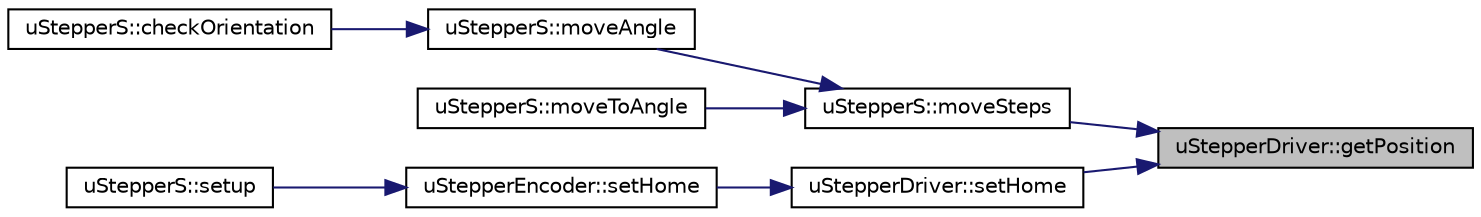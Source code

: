 digraph "uStepperDriver::getPosition"
{
 // LATEX_PDF_SIZE
  edge [fontname="Helvetica",fontsize="10",labelfontname="Helvetica",labelfontsize="10"];
  node [fontname="Helvetica",fontsize="10",shape=record];
  rankdir="RL";
  Node1 [label="uStepperDriver::getPosition",height=0.2,width=0.4,color="black", fillcolor="grey75", style="filled", fontcolor="black",tooltip="Returns the current position of the motor driver."];
  Node1 -> Node2 [dir="back",color="midnightblue",fontsize="10",style="solid",fontname="Helvetica"];
  Node2 [label="uStepperS::moveSteps",height=0.2,width=0.4,color="black", fillcolor="white", style="filled",URL="$classuStepperS.html#afacde6cc1a2dab2420c453008b3ab113",tooltip="Make the motor perform a predefined number of steps."];
  Node2 -> Node3 [dir="back",color="midnightblue",fontsize="10",style="solid",fontname="Helvetica"];
  Node3 [label="uStepperS::moveAngle",height=0.2,width=0.4,color="black", fillcolor="white", style="filled",URL="$classuStepperS.html#a6b3f4acd2deaeb3054d439a148af658e",tooltip="Makes the motor rotate a specific angle relative to the current position."];
  Node3 -> Node4 [dir="back",color="midnightblue",fontsize="10",style="solid",fontname="Helvetica"];
  Node4 [label="uStepperS::checkOrientation",height=0.2,width=0.4,color="black", fillcolor="white", style="filled",URL="$classuStepperS.html#a931f28e0dd5ecba1f1a875ee321f0f5f",tooltip="This method is used to check the orientation of the motor connector."];
  Node2 -> Node5 [dir="back",color="midnightblue",fontsize="10",style="solid",fontname="Helvetica"];
  Node5 [label="uStepperS::moveToAngle",height=0.2,width=0.4,color="black", fillcolor="white", style="filled",URL="$classuStepperS.html#aa8695689ae23951a7dc47300e8529692",tooltip="Makes the motor rotate to a specific absolute angle."];
  Node1 -> Node6 [dir="back",color="midnightblue",fontsize="10",style="solid",fontname="Helvetica"];
  Node6 [label="uStepperDriver::setHome",height=0.2,width=0.4,color="black", fillcolor="white", style="filled",URL="$classuStepperDriver.html#aed59b07c61be01c0973614cd94e20ebc",tooltip="Resets the internal position counter of the motor driver."];
  Node6 -> Node7 [dir="back",color="midnightblue",fontsize="10",style="solid",fontname="Helvetica"];
  Node7 [label="uStepperEncoder::setHome",height=0.2,width=0.4,color="black", fillcolor="white", style="filled",URL="$classuStepperEncoder.html#a42c9667e532981996758163dfe471682",tooltip="Define new reference(home) position."];
  Node7 -> Node8 [dir="back",color="midnightblue",fontsize="10",style="solid",fontname="Helvetica"];
  Node8 [label="uStepperS::setup",height=0.2,width=0.4,color="black", fillcolor="white", style="filled",URL="$classuStepperS.html#a16c8cc814f8fea692a8f8cad918f9861",tooltip="Initializes the different parts of the uStepper S object."];
}
